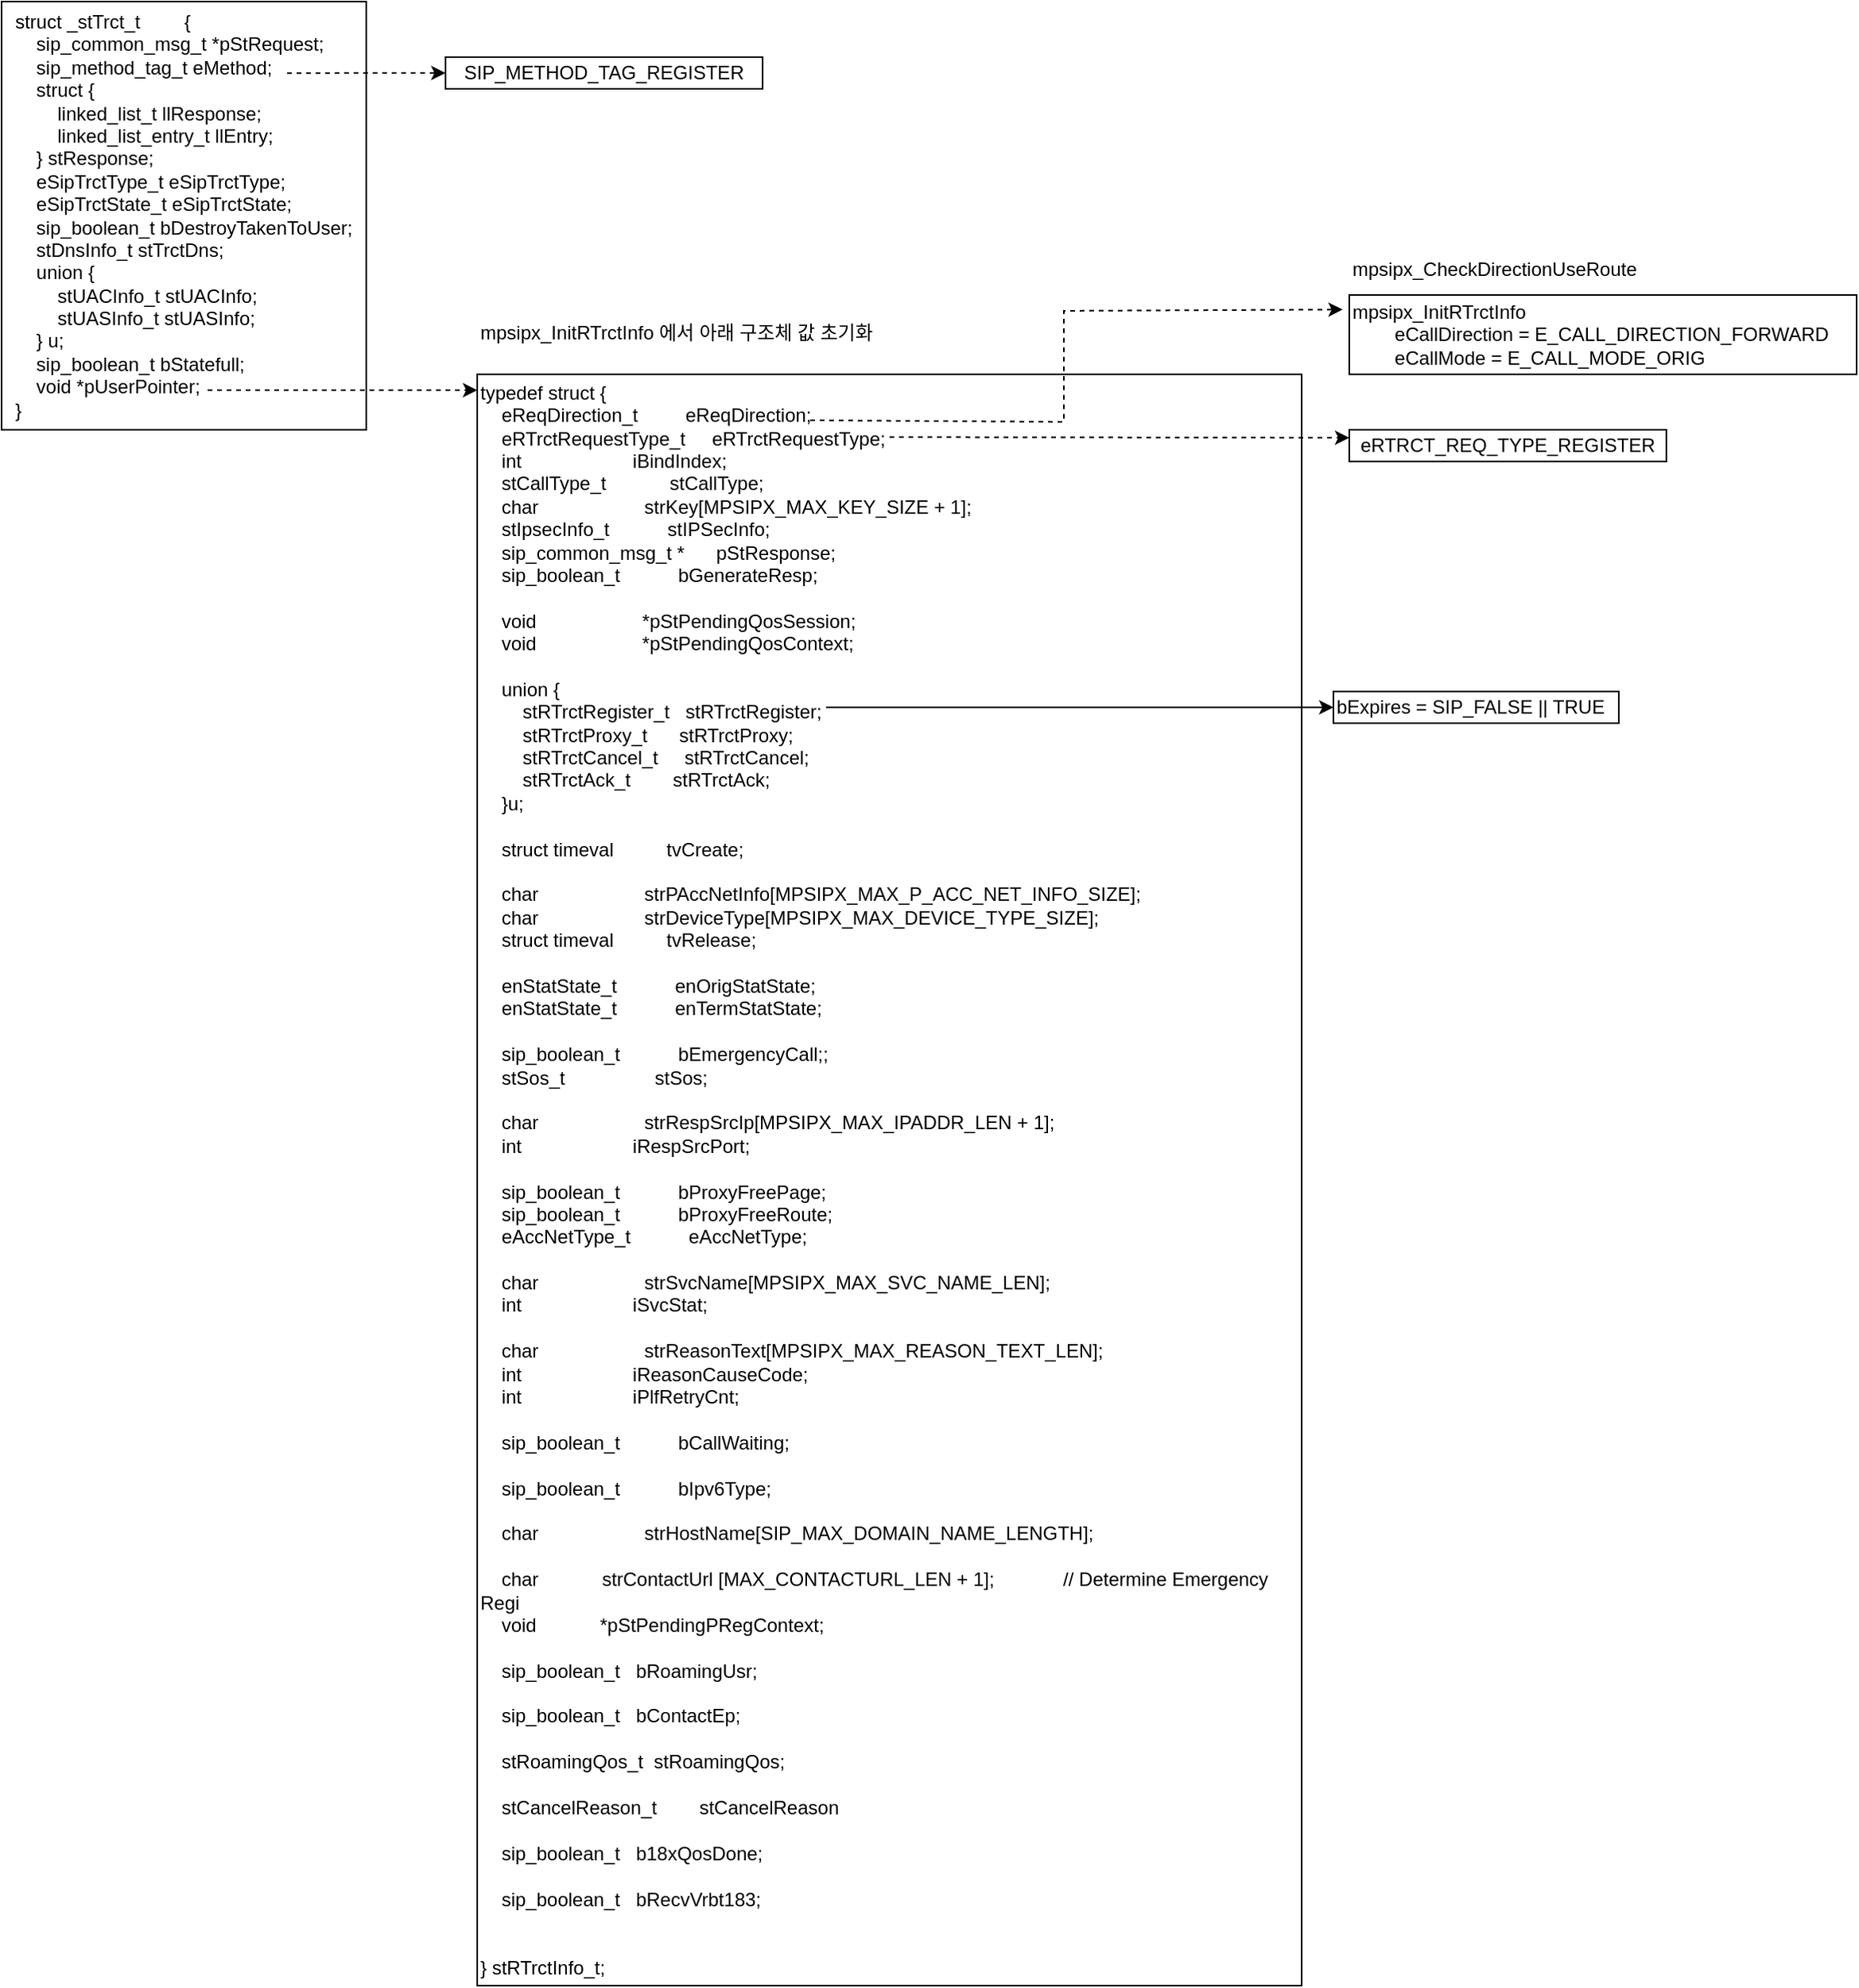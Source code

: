 <mxfile version="24.6.4" type="github">
  <diagram name="페이지-1" id="YhR5rL2IVKgzNh5xREoA">
    <mxGraphModel dx="1434" dy="728" grid="1" gridSize="10" guides="1" tooltips="1" connect="1" arrows="1" fold="1" page="1" pageScale="1" pageWidth="827" pageHeight="1169" math="0" shadow="0">
      <root>
        <mxCell id="0" />
        <mxCell id="1" parent="0" />
        <mxCell id="j6d-o00OI4CUoNa3O5Kz-4" value="&lt;div style=&quot;text-align: left;&quot;&gt;struct _stTrct_t&lt;span style=&quot;white-space: pre;&quot;&gt;&#x9;&lt;/span&gt;{&lt;/div&gt;&lt;div style=&quot;text-align: left;&quot;&gt;&amp;nbsp; &amp;nbsp; sip_common_msg_t *pStRequest;&lt;/div&gt;&lt;div style=&quot;text-align: left;&quot;&gt;&amp;nbsp; &amp;nbsp; sip_method_tag_t eMethod;&lt;/div&gt;&lt;div style=&quot;text-align: left;&quot;&gt;&amp;nbsp; &amp;nbsp; struct {&lt;/div&gt;&lt;div style=&quot;text-align: left;&quot;&gt;&amp;nbsp; &amp;nbsp; &amp;nbsp; &amp;nbsp;&lt;span style=&quot;white-space: pre;&quot;&gt;&#x9;&lt;/span&gt;linked_list_t llResponse;&lt;/div&gt;&lt;div style=&quot;text-align: left;&quot;&gt;&amp;nbsp; &amp;nbsp; &amp;nbsp; &amp;nbsp;&lt;span style=&quot;white-space: pre;&quot;&gt;&#x9;&lt;/span&gt;linked_list_entry_t llEntry;&lt;/div&gt;&lt;div style=&quot;text-align: left;&quot;&gt;&amp;nbsp; &amp;nbsp; } stResponse;&lt;/div&gt;&lt;div style=&quot;text-align: left;&quot;&gt;&amp;nbsp; &amp;nbsp; eSipTrctType_t eSipTrctType;&lt;/div&gt;&lt;div style=&quot;text-align: left;&quot;&gt;&amp;nbsp; &amp;nbsp; eSipTrctState_t eSipTrctState;&lt;/div&gt;&lt;div style=&quot;text-align: left;&quot;&gt;&amp;nbsp; &amp;nbsp; sip_boolean_t bDestroyTakenToUser;&lt;/div&gt;&lt;div style=&quot;text-align: left;&quot;&gt;&amp;nbsp; &amp;nbsp; stDnsInfo_t stTrctDns;&lt;/div&gt;&lt;div style=&quot;text-align: left;&quot;&gt;&amp;nbsp; &amp;nbsp; union {&lt;/div&gt;&lt;div style=&quot;text-align: left;&quot;&gt;&amp;nbsp; &amp;nbsp; &amp;nbsp; &amp;nbsp;&lt;span style=&quot;white-space: pre;&quot;&gt;&#x9;&lt;/span&gt;stUACInfo_t stUACInfo;&lt;/div&gt;&lt;div style=&quot;text-align: left;&quot;&gt;&amp;nbsp; &amp;nbsp; &amp;nbsp; &amp;nbsp;&lt;span style=&quot;white-space: pre;&quot;&gt;&#x9;&lt;/span&gt;stUASInfo_t stUASInfo;&lt;/div&gt;&lt;div style=&quot;text-align: left;&quot;&gt;&amp;nbsp; &amp;nbsp; } u;&lt;/div&gt;&lt;div style=&quot;text-align: left;&quot;&gt;&amp;nbsp; &amp;nbsp; sip_boolean_t bStatefull;&lt;/div&gt;&lt;div style=&quot;text-align: left;&quot;&gt;&amp;nbsp; &amp;nbsp; void *pUserPointer;&lt;/div&gt;&lt;div style=&quot;text-align: left;&quot;&gt;}&lt;/div&gt;" style="rounded=0;whiteSpace=wrap;html=1;" vertex="1" parent="1">
          <mxGeometry y="5" width="230" height="270" as="geometry" />
        </mxCell>
        <mxCell id="j6d-o00OI4CUoNa3O5Kz-5" value="&lt;span style=&quot;&quot;&gt;typedef struct {&lt;/span&gt;&lt;br style=&quot;padding: 0px; margin: 0px;&quot;&gt;&lt;span style=&quot;&quot;&gt;&amp;nbsp; &amp;nbsp; eReqDirection_t&amp;nbsp; &amp;nbsp; &amp;nbsp; &amp;nbsp; &amp;nbsp;eReqDirection;&lt;/span&gt;&lt;br style=&quot;padding: 0px; margin: 0px;&quot;&gt;&lt;span style=&quot;&quot;&gt;&amp;nbsp; &amp;nbsp; eRTrctRequestType_t&amp;nbsp; &amp;nbsp; &amp;nbsp;eRTrctRequestType;&lt;/span&gt;&lt;br style=&quot;padding: 0px; margin: 0px;&quot;&gt;&lt;span style=&quot;&quot;&gt;&amp;nbsp; &amp;nbsp; int&amp;nbsp; &amp;nbsp; &amp;nbsp; &amp;nbsp; &amp;nbsp; &amp;nbsp; &amp;nbsp; &amp;nbsp; &amp;nbsp; &amp;nbsp; &amp;nbsp;iBindIndex;&lt;/span&gt;&lt;br style=&quot;padding: 0px; margin: 0px;&quot;&gt;&lt;span style=&quot;&quot;&gt;&amp;nbsp; &amp;nbsp; stCallType_t&amp;nbsp; &amp;nbsp; &amp;nbsp; &amp;nbsp; &amp;nbsp; &amp;nbsp; stCallType;&lt;/span&gt;&lt;br style=&quot;padding: 0px; margin: 0px;&quot;&gt;&lt;span style=&quot;&quot;&gt;&amp;nbsp; &amp;nbsp; char&amp;nbsp; &amp;nbsp; &amp;nbsp; &amp;nbsp; &amp;nbsp; &amp;nbsp; &amp;nbsp; &amp;nbsp; &amp;nbsp; &amp;nbsp; strKey[MPSIPX_MAX_KEY_SIZE + 1];&lt;/span&gt;&lt;br style=&quot;padding: 0px; margin: 0px;&quot;&gt;&lt;span style=&quot;&quot;&gt;&amp;nbsp; &amp;nbsp; stIpsecInfo_t&amp;nbsp; &amp;nbsp; &amp;nbsp; &amp;nbsp; &amp;nbsp; &amp;nbsp;stIPSecInfo;&lt;/span&gt;&lt;br style=&quot;padding: 0px; margin: 0px;&quot;&gt;&lt;span style=&quot;&quot;&gt;&amp;nbsp; &amp;nbsp; sip_common_msg_t *&amp;nbsp; &amp;nbsp; &amp;nbsp; pStResponse;&lt;/span&gt;&lt;br style=&quot;padding: 0px; margin: 0px;&quot;&gt;&lt;span style=&quot;&quot;&gt;&amp;nbsp; &amp;nbsp; sip_boolean_t&amp;nbsp; &amp;nbsp; &amp;nbsp; &amp;nbsp; &amp;nbsp; &amp;nbsp;bGenerateResp;&lt;/span&gt;&lt;br style=&quot;padding: 0px; margin: 0px;&quot;&gt;&lt;br style=&quot;padding: 0px; margin: 0px;&quot;&gt;&lt;span style=&quot;&quot;&gt;&amp;nbsp; &amp;nbsp; void&amp;nbsp; &amp;nbsp; &amp;nbsp; &amp;nbsp; &amp;nbsp; &amp;nbsp; &amp;nbsp; &amp;nbsp; &amp;nbsp; &amp;nbsp; *pStPendingQosSession;&lt;/span&gt;&lt;br style=&quot;padding: 0px; margin: 0px;&quot;&gt;&lt;span style=&quot;&quot;&gt;&amp;nbsp; &amp;nbsp; void&amp;nbsp; &amp;nbsp; &amp;nbsp; &amp;nbsp; &amp;nbsp; &amp;nbsp; &amp;nbsp; &amp;nbsp; &amp;nbsp; &amp;nbsp; *pStPendingQosContext;&lt;/span&gt;&lt;br style=&quot;padding: 0px; margin: 0px;&quot;&gt;&lt;br style=&quot;padding: 0px; margin: 0px;&quot;&gt;&lt;span style=&quot;&quot;&gt;&amp;nbsp; &amp;nbsp; union {&lt;/span&gt;&lt;br style=&quot;padding: 0px; margin: 0px;&quot;&gt;&lt;span style=&quot;&quot;&gt;&amp;nbsp; &amp;nbsp; &amp;nbsp; &amp;nbsp; stRTrctRegister_t&amp;nbsp; &amp;nbsp;stRTrctRegister;&lt;/span&gt;&lt;br style=&quot;padding: 0px; margin: 0px;&quot;&gt;&lt;span style=&quot;&quot;&gt;&amp;nbsp; &amp;nbsp; &amp;nbsp; &amp;nbsp; stRTrctProxy_t&amp;nbsp; &amp;nbsp; &amp;nbsp; stRTrctProxy;&lt;/span&gt;&lt;br style=&quot;padding: 0px; margin: 0px;&quot;&gt;&lt;span style=&quot;&quot;&gt;&amp;nbsp; &amp;nbsp; &amp;nbsp; &amp;nbsp; stRTrctCancel_t&amp;nbsp; &amp;nbsp; &amp;nbsp;stRTrctCancel;&lt;/span&gt;&lt;br style=&quot;padding: 0px; margin: 0px;&quot;&gt;&lt;span style=&quot;&quot;&gt;&amp;nbsp; &amp;nbsp; &amp;nbsp; &amp;nbsp; stRTrctAck_t&amp;nbsp; &amp;nbsp; &amp;nbsp; &amp;nbsp; stRTrctAck;&lt;/span&gt;&lt;br style=&quot;padding: 0px; margin: 0px;&quot;&gt;&lt;span style=&quot;&quot;&gt;&amp;nbsp; &amp;nbsp; }u;&lt;/span&gt;&lt;br style=&quot;padding: 0px; margin: 0px;&quot;&gt;&lt;br style=&quot;padding: 0px; margin: 0px;&quot;&gt;&lt;span style=&quot;&quot;&gt;&amp;nbsp; &amp;nbsp; struct timeval&amp;nbsp; &amp;nbsp; &amp;nbsp; &amp;nbsp; &amp;nbsp; tvCreate;&lt;/span&gt;&lt;br style=&quot;padding: 0px; margin: 0px;&quot;&gt;&lt;br style=&quot;padding: 0px; margin: 0px;&quot;&gt;&lt;span style=&quot;&quot;&gt;&amp;nbsp; &amp;nbsp; char&amp;nbsp; &amp;nbsp; &amp;nbsp; &amp;nbsp; &amp;nbsp; &amp;nbsp; &amp;nbsp; &amp;nbsp; &amp;nbsp; &amp;nbsp; strPAccNetInfo[MPSIPX_MAX_P_ACC_NET_INFO_SIZE];&lt;/span&gt;&lt;br style=&quot;padding: 0px; margin: 0px;&quot;&gt;&lt;span style=&quot;&quot;&gt;&amp;nbsp; &amp;nbsp; char&amp;nbsp; &amp;nbsp; &amp;nbsp; &amp;nbsp; &amp;nbsp; &amp;nbsp; &amp;nbsp; &amp;nbsp; &amp;nbsp; &amp;nbsp; strDeviceType[MPSIPX_MAX_DEVICE_TYPE_SIZE];&lt;/span&gt;&lt;br style=&quot;padding: 0px; margin: 0px;&quot;&gt;&lt;span style=&quot;&quot;&gt;&amp;nbsp; &amp;nbsp; struct timeval&amp;nbsp; &amp;nbsp; &amp;nbsp; &amp;nbsp; &amp;nbsp; tvRelease;&lt;/span&gt;&lt;br style=&quot;padding: 0px; margin: 0px;&quot;&gt;&lt;br style=&quot;padding: 0px; margin: 0px;&quot;&gt;&lt;span style=&quot;&quot;&gt;&amp;nbsp; &amp;nbsp; enStatState_t&amp;nbsp; &amp;nbsp; &amp;nbsp; &amp;nbsp; &amp;nbsp; &amp;nbsp;enOrigStatState;&lt;/span&gt;&lt;br style=&quot;padding: 0px; margin: 0px;&quot;&gt;&lt;span style=&quot;&quot;&gt;&amp;nbsp; &amp;nbsp; enStatState_t&amp;nbsp; &amp;nbsp; &amp;nbsp; &amp;nbsp; &amp;nbsp; &amp;nbsp;enTermStatState;&lt;/span&gt;&lt;br style=&quot;padding: 0px; margin: 0px;&quot;&gt;&lt;br style=&quot;padding: 0px; margin: 0px;&quot;&gt;&lt;span style=&quot;&quot;&gt;&amp;nbsp; &amp;nbsp; sip_boolean_t&amp;nbsp; &amp;nbsp; &amp;nbsp; &amp;nbsp; &amp;nbsp; &amp;nbsp;bEmergencyCall;;&lt;/span&gt;&lt;br style=&quot;padding: 0px; margin: 0px;&quot;&gt;&lt;span style=&quot;&quot;&gt;&amp;nbsp; &amp;nbsp; stSos_t&amp;nbsp; &amp;nbsp; &amp;nbsp; &amp;nbsp; &amp;nbsp; &amp;nbsp; &amp;nbsp; &amp;nbsp; &amp;nbsp;stSos;&lt;/span&gt;&lt;br style=&quot;padding: 0px; margin: 0px;&quot;&gt;&lt;span style=&quot;&quot;&gt;&amp;nbsp; &amp;nbsp;&amp;nbsp;&lt;/span&gt;&lt;br style=&quot;padding: 0px; margin: 0px;&quot;&gt;&lt;span style=&quot;&quot;&gt;&amp;nbsp; &amp;nbsp; char&amp;nbsp; &amp;nbsp; &amp;nbsp; &amp;nbsp; &amp;nbsp; &amp;nbsp; &amp;nbsp; &amp;nbsp; &amp;nbsp; &amp;nbsp; strRespSrcIp[MPSIPX_MAX_IPADDR_LEN + 1];&lt;/span&gt;&lt;br style=&quot;padding: 0px; margin: 0px;&quot;&gt;&lt;span style=&quot;&quot;&gt;&amp;nbsp; &amp;nbsp; int&amp;nbsp; &amp;nbsp; &amp;nbsp; &amp;nbsp; &amp;nbsp; &amp;nbsp; &amp;nbsp; &amp;nbsp; &amp;nbsp; &amp;nbsp; &amp;nbsp;iRespSrcPort;&amp;nbsp; &amp;nbsp; &amp;nbsp;&lt;/span&gt;&lt;br style=&quot;padding: 0px; margin: 0px;&quot;&gt;&lt;br style=&quot;padding: 0px; margin: 0px;&quot;&gt;&lt;span style=&quot;&quot;&gt;&amp;nbsp; &amp;nbsp; sip_boolean_t&amp;nbsp; &amp;nbsp; &amp;nbsp; &amp;nbsp; &amp;nbsp; &amp;nbsp;bProxyFreePage;&lt;/span&gt;&lt;br style=&quot;padding: 0px; margin: 0px;&quot;&gt;&lt;span style=&quot;&quot;&gt;&amp;nbsp; &amp;nbsp; sip_boolean_t&amp;nbsp; &amp;nbsp; &amp;nbsp; &amp;nbsp; &amp;nbsp; &amp;nbsp;bProxyFreeRoute;&lt;/span&gt;&lt;br style=&quot;padding: 0px; margin: 0px;&quot;&gt;&lt;span style=&quot;&quot;&gt;&amp;nbsp; &amp;nbsp; eAccNetType_t&amp;nbsp; &amp;nbsp; &amp;nbsp; &amp;nbsp; &amp;nbsp; &amp;nbsp;eAccNetType;&lt;/span&gt;&lt;br style=&quot;padding: 0px; margin: 0px;&quot;&gt;&lt;br style=&quot;padding: 0px; margin: 0px;&quot;&gt;&lt;span style=&quot;&quot;&gt;&amp;nbsp; &amp;nbsp; char&amp;nbsp; &amp;nbsp; &amp;nbsp; &amp;nbsp; &amp;nbsp; &amp;nbsp; &amp;nbsp; &amp;nbsp; &amp;nbsp; &amp;nbsp; strSvcName[MPSIPX_MAX_SVC_NAME_LEN];&lt;/span&gt;&lt;br style=&quot;padding: 0px; margin: 0px;&quot;&gt;&lt;span style=&quot;&quot;&gt;&amp;nbsp; &amp;nbsp; int&amp;nbsp; &amp;nbsp; &amp;nbsp; &amp;nbsp; &amp;nbsp; &amp;nbsp; &amp;nbsp; &amp;nbsp; &amp;nbsp; &amp;nbsp; &amp;nbsp;iSvcStat;&lt;/span&gt;&lt;br style=&quot;padding: 0px; margin: 0px;&quot;&gt;&lt;br style=&quot;padding: 0px; margin: 0px;&quot;&gt;&lt;span style=&quot;&quot;&gt;&amp;nbsp; &amp;nbsp; char&amp;nbsp; &amp;nbsp; &amp;nbsp; &amp;nbsp; &amp;nbsp; &amp;nbsp; &amp;nbsp; &amp;nbsp; &amp;nbsp; &amp;nbsp; strReasonText[MPSIPX_MAX_REASON_TEXT_LEN];&lt;/span&gt;&lt;br style=&quot;padding: 0px; margin: 0px;&quot;&gt;&lt;span style=&quot;&quot;&gt;&amp;nbsp; &amp;nbsp; int&amp;nbsp; &amp;nbsp; &amp;nbsp; &amp;nbsp; &amp;nbsp; &amp;nbsp; &amp;nbsp; &amp;nbsp; &amp;nbsp; &amp;nbsp; &amp;nbsp;iReasonCauseCode;&lt;/span&gt;&lt;br style=&quot;padding: 0px; margin: 0px;&quot;&gt;&lt;span style=&quot;&quot;&gt;&amp;nbsp; &amp;nbsp; int&amp;nbsp; &amp;nbsp; &amp;nbsp; &amp;nbsp; &amp;nbsp; &amp;nbsp; &amp;nbsp; &amp;nbsp; &amp;nbsp; &amp;nbsp; &amp;nbsp;iPlfRetryCnt;&lt;/span&gt;&lt;br style=&quot;padding: 0px; margin: 0px;&quot;&gt;&lt;br style=&quot;padding: 0px; margin: 0px;&quot;&gt;&lt;span style=&quot;&quot;&gt;&amp;nbsp; &amp;nbsp; sip_boolean_t&amp;nbsp; &amp;nbsp; &amp;nbsp; &amp;nbsp; &amp;nbsp; &amp;nbsp;bCallWaiting;&lt;/span&gt;&lt;br style=&quot;padding: 0px; margin: 0px;&quot;&gt;&lt;br style=&quot;padding: 0px; margin: 0px;&quot;&gt;&lt;span style=&quot;&quot;&gt;&amp;nbsp; &amp;nbsp; sip_boolean_t&amp;nbsp; &amp;nbsp; &amp;nbsp; &amp;nbsp; &amp;nbsp; &amp;nbsp;bIpv6Type;&lt;/span&gt;&lt;br style=&quot;padding: 0px; margin: 0px;&quot;&gt;&lt;br style=&quot;padding: 0px; margin: 0px;&quot;&gt;&lt;span style=&quot;&quot;&gt;&amp;nbsp; &amp;nbsp; char&amp;nbsp; &amp;nbsp; &amp;nbsp; &amp;nbsp; &amp;nbsp; &amp;nbsp; &amp;nbsp; &amp;nbsp; &amp;nbsp; &amp;nbsp; strHostName[SIP_MAX_DOMAIN_NAME_LENGTH];&lt;/span&gt;&lt;br style=&quot;padding: 0px; margin: 0px;&quot;&gt;&lt;br style=&quot;padding: 0px; margin: 0px;&quot;&gt;&lt;span style=&quot;&quot;&gt;&amp;nbsp; &amp;nbsp; char&amp;nbsp; &amp;nbsp; &amp;nbsp; &amp;nbsp; &amp;nbsp; &amp;nbsp; strContactUrl [MAX_CONTACTURL_LEN + 1];&amp;nbsp; &amp;nbsp; &amp;nbsp; &amp;nbsp; &amp;nbsp; &amp;nbsp; &amp;nbsp;// Determine Emergency Regi&amp;nbsp;&lt;/span&gt;&lt;br style=&quot;padding: 0px; margin: 0px;&quot;&gt;&lt;span style=&quot;&quot;&gt;&amp;nbsp; &amp;nbsp; void&amp;nbsp; &amp;nbsp; &amp;nbsp; &amp;nbsp; &amp;nbsp; &amp;nbsp; *pStPendingPRegContext;&lt;/span&gt;&lt;br style=&quot;padding: 0px; margin: 0px;&quot;&gt;&lt;br style=&quot;padding: 0px; margin: 0px;&quot;&gt;&lt;span style=&quot;&quot;&gt;&amp;nbsp; &amp;nbsp; sip_boolean_t&amp;nbsp; &amp;nbsp;bRoamingUsr;&lt;/span&gt;&lt;br style=&quot;padding: 0px; margin: 0px;&quot;&gt;&lt;br style=&quot;padding: 0px; margin: 0px;&quot;&gt;&lt;span style=&quot;&quot;&gt;&amp;nbsp; &amp;nbsp; sip_boolean_t&amp;nbsp; &amp;nbsp;bContactEp;&lt;/span&gt;&lt;br style=&quot;padding: 0px; margin: 0px;&quot;&gt;&lt;br style=&quot;padding: 0px; margin: 0px;&quot;&gt;&lt;span style=&quot;&quot;&gt;&amp;nbsp; &amp;nbsp; stRoamingQos_t&amp;nbsp; stRoamingQos;&lt;/span&gt;&lt;br style=&quot;padding: 0px; margin: 0px;&quot;&gt;&lt;br style=&quot;padding: 0px; margin: 0px;&quot;&gt;&lt;span style=&quot;&quot;&gt;&amp;nbsp; &amp;nbsp; stCancelReason_t&amp;nbsp; &amp;nbsp; &amp;nbsp; &amp;nbsp; stCancelReason&lt;/span&gt;&lt;br style=&quot;padding: 0px; margin: 0px;&quot;&gt;&lt;br style=&quot;padding: 0px; margin: 0px;&quot;&gt;&lt;span style=&quot;&quot;&gt;&amp;nbsp; &amp;nbsp; sip_boolean_t&amp;nbsp; &amp;nbsp;b18xQosDone;&lt;/span&gt;&lt;br style=&quot;padding: 0px; margin: 0px;&quot;&gt;&lt;br style=&quot;padding: 0px; margin: 0px;&quot;&gt;&lt;span style=&quot;&quot;&gt;&amp;nbsp; &amp;nbsp; sip_boolean_t&amp;nbsp; &amp;nbsp;bRecvVrbt183;&lt;/span&gt;&lt;br style=&quot;padding: 0px; margin: 0px;&quot;&gt;&lt;br style=&quot;padding: 0px; margin: 0px;&quot;&gt;&lt;br style=&quot;padding: 0px; margin: 0px;&quot;&gt;&lt;span style=&quot;&quot;&gt;} stRTrctInfo_t;&lt;/span&gt;" style="rounded=0;whiteSpace=wrap;html=1;align=left;" vertex="1" parent="1">
          <mxGeometry x="300" y="240" width="520" height="1016" as="geometry" />
        </mxCell>
        <mxCell id="j6d-o00OI4CUoNa3O5Kz-6" value="" style="endArrow=classic;html=1;rounded=0;dashed=1;" edge="1" parent="1">
          <mxGeometry width="50" height="50" relative="1" as="geometry">
            <mxPoint x="130" y="250" as="sourcePoint" />
            <mxPoint x="300" y="250" as="targetPoint" />
          </mxGeometry>
        </mxCell>
        <mxCell id="j6d-o00OI4CUoNa3O5Kz-7" value="mpsipx_InitRTrctInfo 에서 아래 구조체 값 초기화" style="text;whiteSpace=wrap;" vertex="1" parent="1">
          <mxGeometry x="300" y="200" width="280" height="30" as="geometry" />
        </mxCell>
        <mxCell id="j6d-o00OI4CUoNa3O5Kz-8" value="mpsipx_InitRTrctInfo&lt;div&gt;&lt;span style=&quot;white-space: pre;&quot;&gt;&#x9;&lt;/span&gt;&lt;span style=&quot;background-color: initial;&quot;&gt;eCallDirection =&amp;nbsp;&lt;/span&gt;&lt;span style=&quot;background-color: initial;&quot;&gt;E_CALL_DIRECTION_FORWARD&lt;/span&gt;&lt;br&gt;&lt;/div&gt;&lt;div&gt;&lt;span style=&quot;background-color: initial;&quot;&gt;&lt;span style=&quot;white-space: pre;&quot;&gt;&#x9;&lt;/span&gt;&lt;/span&gt;&lt;span style=&quot;background-color: initial;&quot;&gt;eCallMode =&amp;nbsp;&lt;/span&gt;&lt;span style=&quot;background-color: initial;&quot;&gt;E_CALL_MODE_ORIG&lt;/span&gt;&lt;/div&gt;" style="rounded=0;whiteSpace=wrap;html=1;align=left;" vertex="1" parent="1">
          <mxGeometry x="850" y="190" width="320" height="50" as="geometry" />
        </mxCell>
        <mxCell id="j6d-o00OI4CUoNa3O5Kz-9" value="" style="endArrow=classic;html=1;rounded=0;entryX=-0.013;entryY=0.183;entryDx=0;entryDy=0;entryPerimeter=0;dashed=1;" edge="1" parent="1" target="j6d-o00OI4CUoNa3O5Kz-8">
          <mxGeometry width="50" height="50" relative="1" as="geometry">
            <mxPoint x="510" y="269" as="sourcePoint" />
            <mxPoint x="710" y="310" as="targetPoint" />
            <Array as="points">
              <mxPoint x="670" y="270" />
              <mxPoint x="670" y="200" />
            </Array>
          </mxGeometry>
        </mxCell>
        <mxCell id="j6d-o00OI4CUoNa3O5Kz-10" value="mpsipx_CheckDirectionUseRoute" style="text;whiteSpace=wrap;" vertex="1" parent="1">
          <mxGeometry x="850" y="160" width="210" height="20" as="geometry" />
        </mxCell>
        <mxCell id="j6d-o00OI4CUoNa3O5Kz-11" value="" style="endArrow=classic;html=1;rounded=0;exitX=0.783;exitY=0.167;exitDx=0;exitDy=0;exitPerimeter=0;dashed=1;" edge="1" parent="1" source="j6d-o00OI4CUoNa3O5Kz-4">
          <mxGeometry width="50" height="50" relative="1" as="geometry">
            <mxPoint x="440" y="140" as="sourcePoint" />
            <mxPoint x="280" y="50" as="targetPoint" />
          </mxGeometry>
        </mxCell>
        <mxCell id="j6d-o00OI4CUoNa3O5Kz-12" value="SIP_METHOD_TAG_REGISTER" style="rounded=0;whiteSpace=wrap;html=1;" vertex="1" parent="1">
          <mxGeometry x="280" y="40" width="200" height="20" as="geometry" />
        </mxCell>
        <mxCell id="j6d-o00OI4CUoNa3O5Kz-13" value="eRTRCT_REQ_TYPE_REGISTER" style="rounded=0;whiteSpace=wrap;html=1;" vertex="1" parent="1">
          <mxGeometry x="850" y="275" width="200" height="20" as="geometry" />
        </mxCell>
        <mxCell id="j6d-o00OI4CUoNa3O5Kz-14" value="" style="endArrow=classic;html=1;rounded=0;exitX=0.5;exitY=0.039;exitDx=0;exitDy=0;exitPerimeter=0;entryX=0;entryY=0.25;entryDx=0;entryDy=0;dashed=1;" edge="1" parent="1" source="j6d-o00OI4CUoNa3O5Kz-5" target="j6d-o00OI4CUoNa3O5Kz-13">
          <mxGeometry width="50" height="50" relative="1" as="geometry">
            <mxPoint x="590" y="330" as="sourcePoint" />
            <mxPoint x="640" y="280" as="targetPoint" />
          </mxGeometry>
        </mxCell>
        <mxCell id="j6d-o00OI4CUoNa3O5Kz-15" value="" style="endArrow=classic;html=1;rounded=0;" edge="1" parent="1" target="j6d-o00OI4CUoNa3O5Kz-16">
          <mxGeometry width="50" height="50" relative="1" as="geometry">
            <mxPoint x="520" y="450" as="sourcePoint" />
            <mxPoint x="850" y="450" as="targetPoint" />
          </mxGeometry>
        </mxCell>
        <mxCell id="j6d-o00OI4CUoNa3O5Kz-16" value="bExpires = SIP_FALSE || TRUE" style="rounded=0;whiteSpace=wrap;html=1;align=left;" vertex="1" parent="1">
          <mxGeometry x="840" y="440" width="180" height="20" as="geometry" />
        </mxCell>
      </root>
    </mxGraphModel>
  </diagram>
</mxfile>
